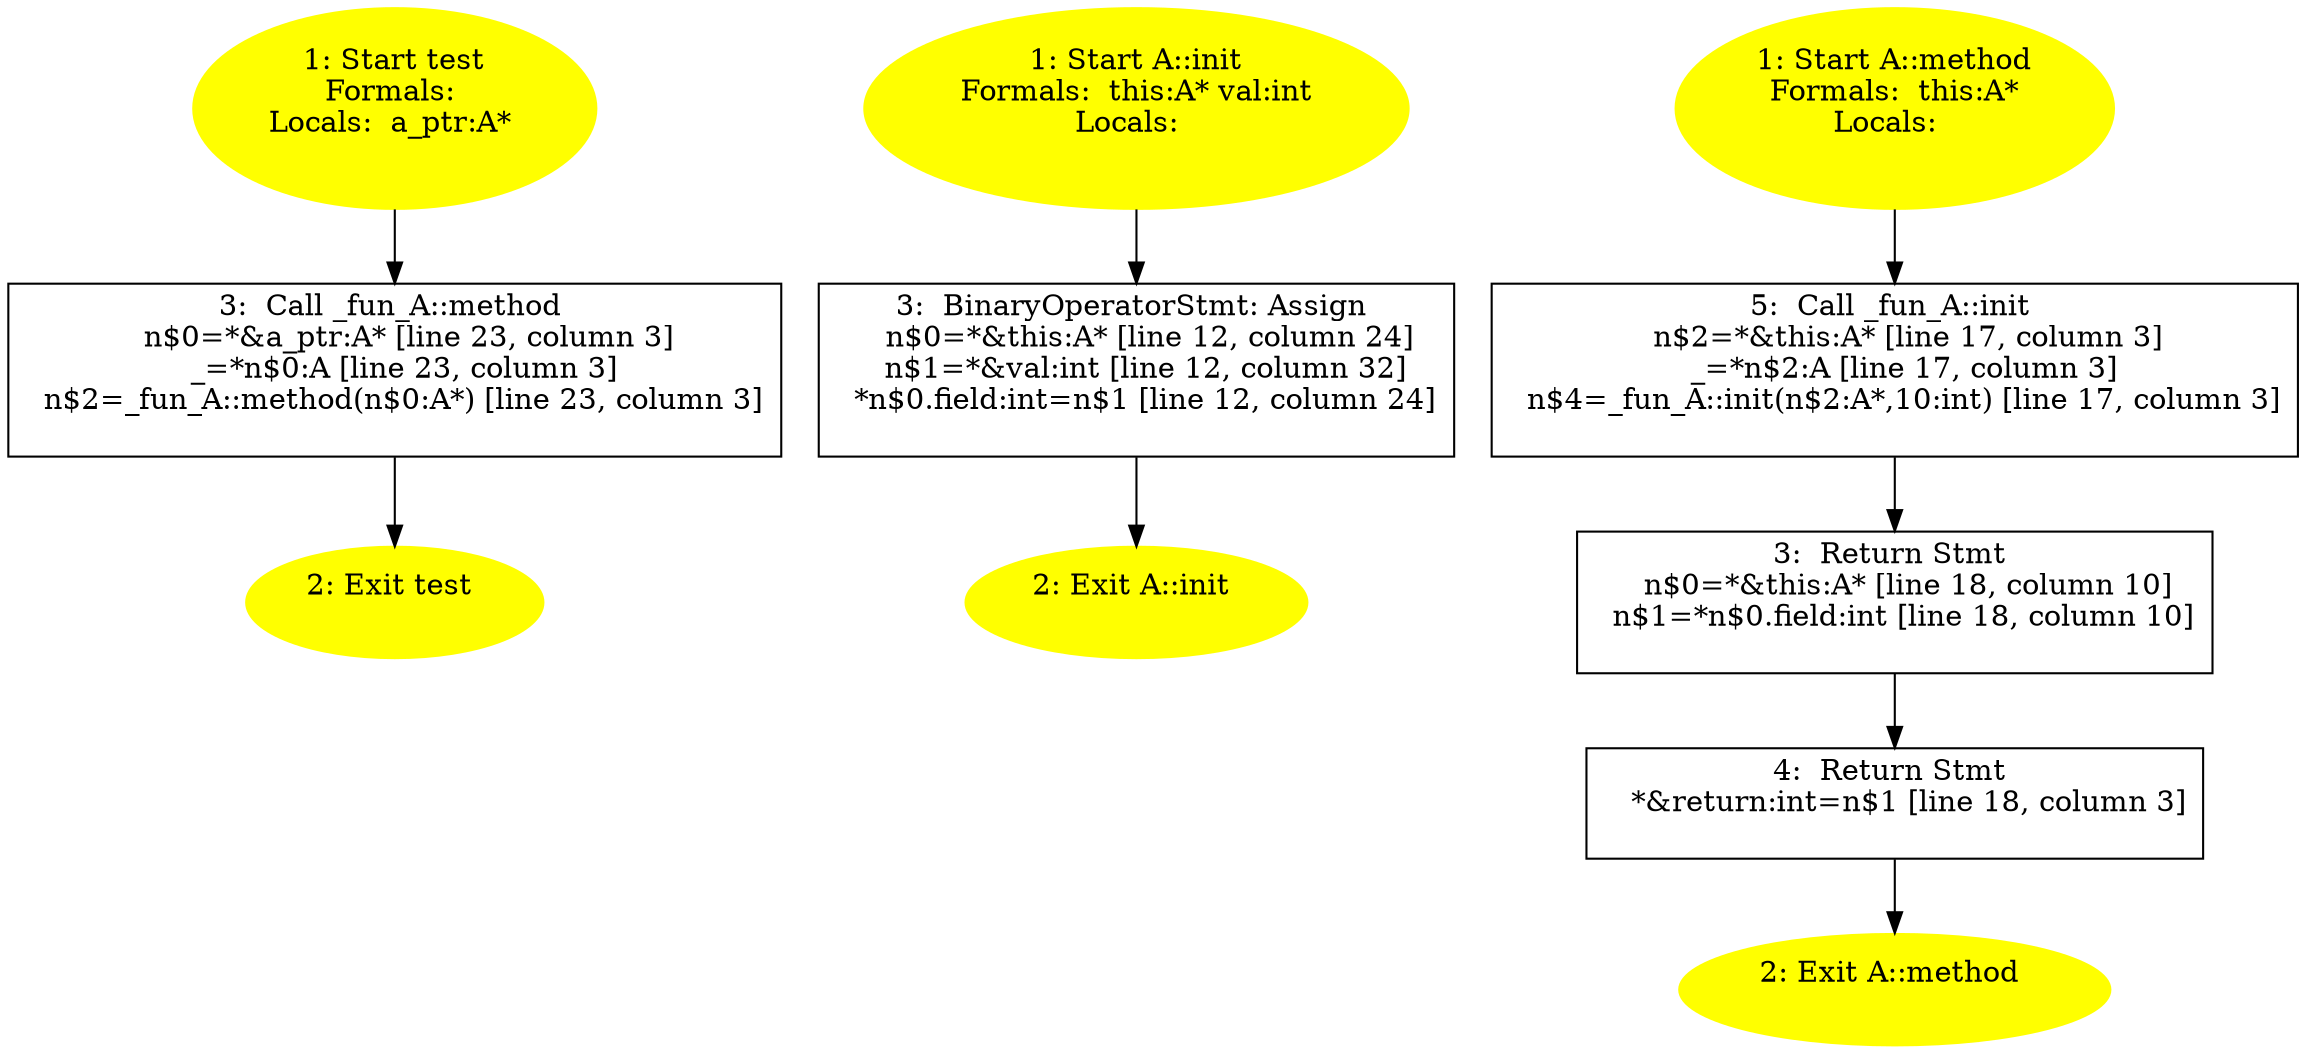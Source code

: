 /* @generated */
digraph cfg {
"test#18241244337164948030.afc14f193ad97442_1" [label="1: Start test\nFormals: \nLocals:  a_ptr:A* \n  " color=yellow style=filled]
	

	 "test#18241244337164948030.afc14f193ad97442_1" -> "test#18241244337164948030.afc14f193ad97442_3" ;
"test#18241244337164948030.afc14f193ad97442_2" [label="2: Exit test \n  " color=yellow style=filled]
	

"test#18241244337164948030.afc14f193ad97442_3" [label="3:  Call _fun_A::method \n   n$0=*&a_ptr:A* [line 23, column 3]\n  _=*n$0:A [line 23, column 3]\n  n$2=_fun_A::method(n$0:A*) [line 23, column 3]\n " shape="box"]
	

	 "test#18241244337164948030.afc14f193ad97442_3" -> "test#18241244337164948030.afc14f193ad97442_2" ;
"init#A#(11888841587519675340).79bf6a1702f6a907_1" [label="1: Start A::init\nFormals:  this:A* val:int\nLocals:  \n  " color=yellow style=filled]
	

	 "init#A#(11888841587519675340).79bf6a1702f6a907_1" -> "init#A#(11888841587519675340).79bf6a1702f6a907_3" ;
"init#A#(11888841587519675340).79bf6a1702f6a907_2" [label="2: Exit A::init \n  " color=yellow style=filled]
	

"init#A#(11888841587519675340).79bf6a1702f6a907_3" [label="3:  BinaryOperatorStmt: Assign \n   n$0=*&this:A* [line 12, column 24]\n  n$1=*&val:int [line 12, column 32]\n  *n$0.field:int=n$1 [line 12, column 24]\n " shape="box"]
	

	 "init#A#(11888841587519675340).79bf6a1702f6a907_3" -> "init#A#(11888841587519675340).79bf6a1702f6a907_2" ;
"method#A#(5340410962252776012).be8cb65bc6e38d68_1" [label="1: Start A::method\nFormals:  this:A*\nLocals:  \n  " color=yellow style=filled]
	

	 "method#A#(5340410962252776012).be8cb65bc6e38d68_1" -> "method#A#(5340410962252776012).be8cb65bc6e38d68_5" ;
"method#A#(5340410962252776012).be8cb65bc6e38d68_2" [label="2: Exit A::method \n  " color=yellow style=filled]
	

"method#A#(5340410962252776012).be8cb65bc6e38d68_3" [label="3:  Return Stmt \n   n$0=*&this:A* [line 18, column 10]\n  n$1=*n$0.field:int [line 18, column 10]\n " shape="box"]
	

	 "method#A#(5340410962252776012).be8cb65bc6e38d68_3" -> "method#A#(5340410962252776012).be8cb65bc6e38d68_4" ;
"method#A#(5340410962252776012).be8cb65bc6e38d68_4" [label="4:  Return Stmt \n   *&return:int=n$1 [line 18, column 3]\n " shape="box"]
	

	 "method#A#(5340410962252776012).be8cb65bc6e38d68_4" -> "method#A#(5340410962252776012).be8cb65bc6e38d68_2" ;
"method#A#(5340410962252776012).be8cb65bc6e38d68_5" [label="5:  Call _fun_A::init \n   n$2=*&this:A* [line 17, column 3]\n  _=*n$2:A [line 17, column 3]\n  n$4=_fun_A::init(n$2:A*,10:int) [line 17, column 3]\n " shape="box"]
	

	 "method#A#(5340410962252776012).be8cb65bc6e38d68_5" -> "method#A#(5340410962252776012).be8cb65bc6e38d68_3" ;
}
